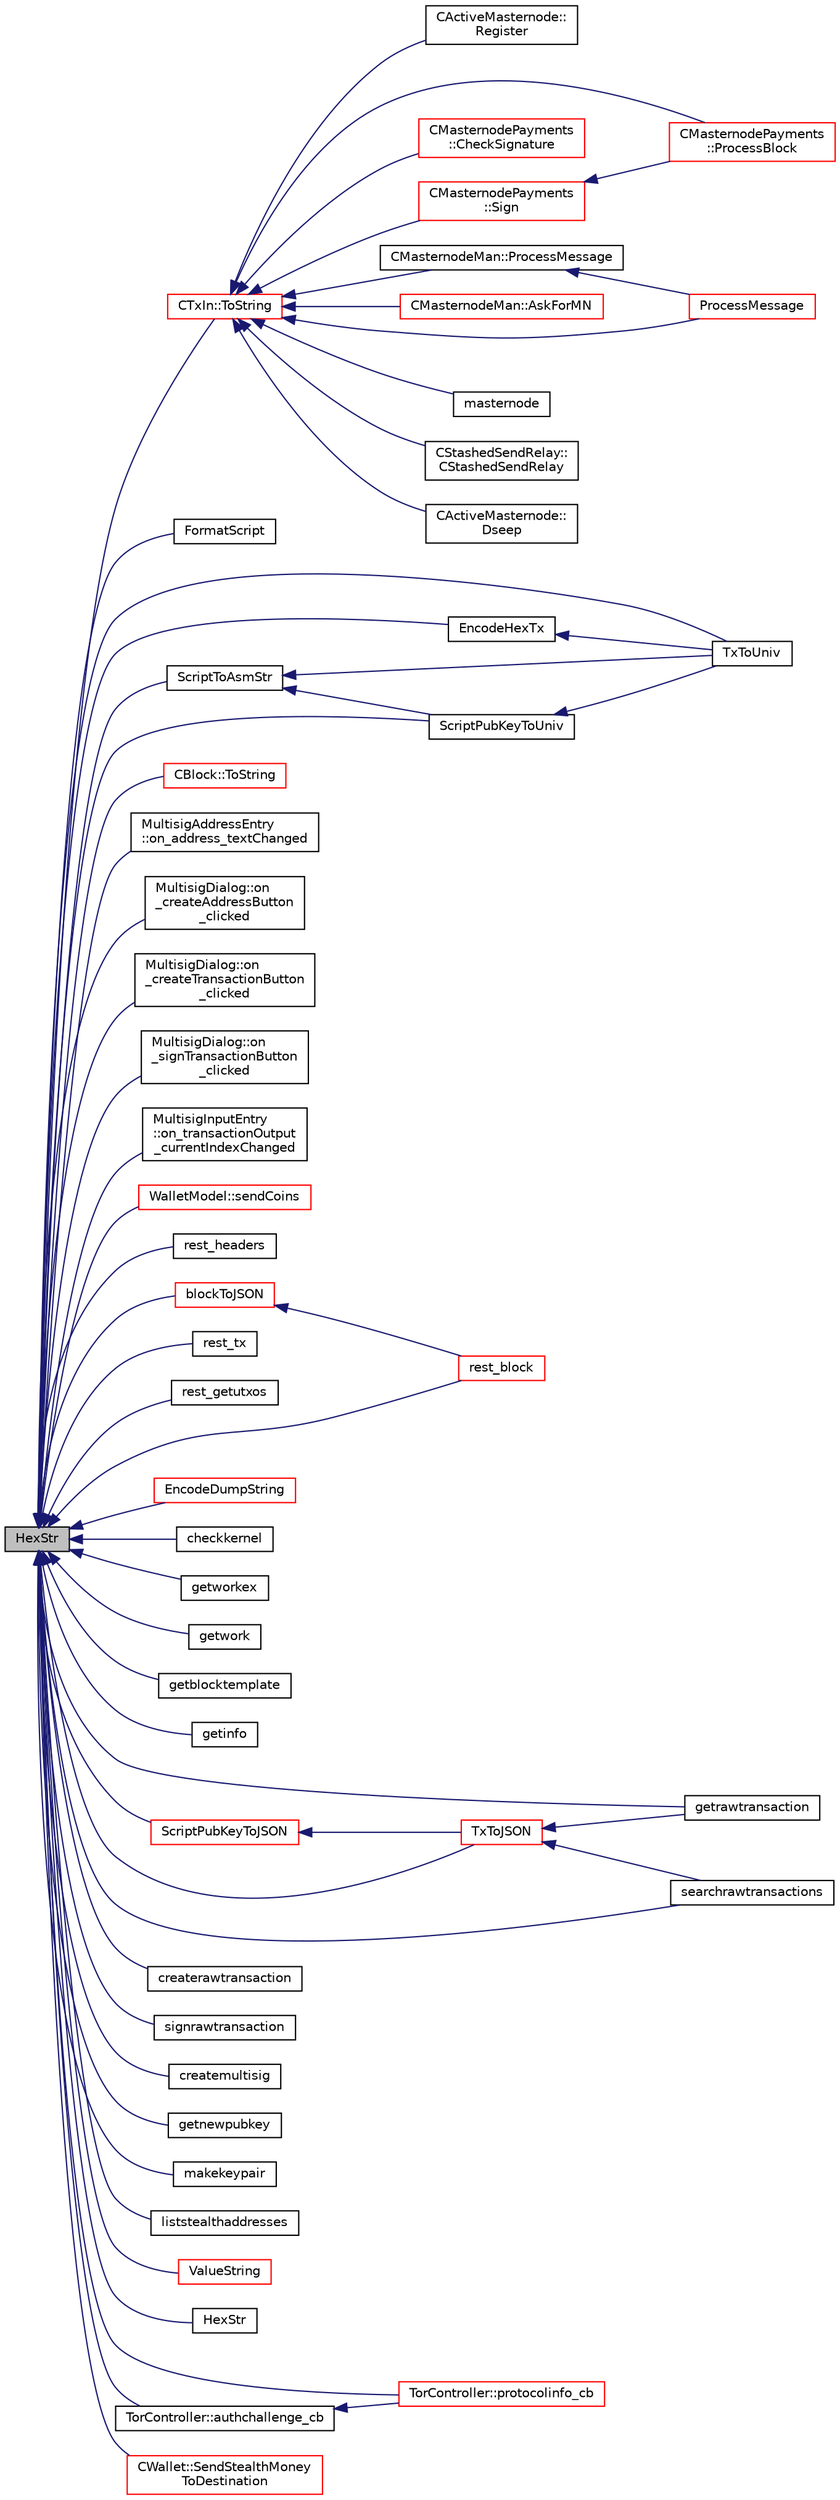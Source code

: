 digraph "HexStr"
{
  edge [fontname="Helvetica",fontsize="10",labelfontname="Helvetica",labelfontsize="10"];
  node [fontname="Helvetica",fontsize="10",shape=record];
  rankdir="LR";
  Node4615 [label="HexStr",height=0.2,width=0.4,color="black", fillcolor="grey75", style="filled", fontcolor="black"];
  Node4615 -> Node4616 [dir="back",color="midnightblue",fontsize="10",style="solid",fontname="Helvetica"];
  Node4616 [label="CTxIn::ToString",height=0.2,width=0.4,color="red", fillcolor="white", style="filled",URL="$de/da8/class_c_tx_in.html#a9f3dcba8a979ca7007448f8ad1d3c4c1"];
  Node4616 -> Node4617 [dir="back",color="midnightblue",fontsize="10",style="solid",fontname="Helvetica"];
  Node4617 [label="CActiveMasternode::\lDseep",height=0.2,width=0.4,color="black", fillcolor="white", style="filled",URL="$d9/d29/class_c_active_masternode.html#aa14a1a9611f6b73cc3e860cda75de88c"];
  Node4616 -> Node4618 [dir="back",color="midnightblue",fontsize="10",style="solid",fontname="Helvetica"];
  Node4618 [label="CActiveMasternode::\lRegister",height=0.2,width=0.4,color="black", fillcolor="white", style="filled",URL="$d9/d29/class_c_active_masternode.html#a1fd28a721112cda22fe2f9e1045cf397",tooltip="Register any Masternode. "];
  Node4616 -> Node4619 [dir="back",color="midnightblue",fontsize="10",style="solid",fontname="Helvetica"];
  Node4619 [label="ProcessMessage",height=0.2,width=0.4,color="red", fillcolor="white", style="filled",URL="$df/d0a/main_8cpp.html#a8ba92b1a4bce3c835e887a9073d17d8e"];
  Node4616 -> Node4634 [dir="back",color="midnightblue",fontsize="10",style="solid",fontname="Helvetica"];
  Node4634 [label="CMasternodePayments\l::CheckSignature",height=0.2,width=0.4,color="red", fillcolor="white", style="filled",URL="$dc/d9a/class_c_masternode_payments.html#a2ca2af0178969784235c7917b226af32"];
  Node4616 -> Node4637 [dir="back",color="midnightblue",fontsize="10",style="solid",fontname="Helvetica"];
  Node4637 [label="CMasternodePayments\l::Sign",height=0.2,width=0.4,color="red", fillcolor="white", style="filled",URL="$dc/d9a/class_c_masternode_payments.html#a7d04afdf936b8de605ab6f478c7fad51"];
  Node4637 -> Node4638 [dir="back",color="midnightblue",fontsize="10",style="solid",fontname="Helvetica"];
  Node4638 [label="CMasternodePayments\l::ProcessBlock",height=0.2,width=0.4,color="red", fillcolor="white", style="filled",URL="$dc/d9a/class_c_masternode_payments.html#aa23dfbc148f10f601e9771bfcffea441"];
  Node4616 -> Node4638 [dir="back",color="midnightblue",fontsize="10",style="solid",fontname="Helvetica"];
  Node4616 -> Node4649 [dir="back",color="midnightblue",fontsize="10",style="solid",fontname="Helvetica"];
  Node4649 [label="CMasternodeMan::AskForMN",height=0.2,width=0.4,color="red", fillcolor="white", style="filled",URL="$dc/d6b/class_c_masternode_man.html#ae4de44493ba42d53b9c3e7fba18c0f09",tooltip="Ask (source) node for mnb. "];
  Node4616 -> Node4652 [dir="back",color="midnightblue",fontsize="10",style="solid",fontname="Helvetica"];
  Node4652 [label="CMasternodeMan::ProcessMessage",height=0.2,width=0.4,color="black", fillcolor="white", style="filled",URL="$dc/d6b/class_c_masternode_man.html#ae3e5d263cebdcd932eca49caeadce9aa"];
  Node4652 -> Node4619 [dir="back",color="midnightblue",fontsize="10",style="solid",fontname="Helvetica"];
  Node4616 -> Node4633 [dir="back",color="midnightblue",fontsize="10",style="solid",fontname="Helvetica"];
  Node4633 [label="masternode",height=0.2,width=0.4,color="black", fillcolor="white", style="filled",URL="$d5/d6b/rpcstashedsend_8cpp.html#a30609e443aeb47c29ed0878d16b1b5e1"];
  Node4616 -> Node4653 [dir="back",color="midnightblue",fontsize="10",style="solid",fontname="Helvetica"];
  Node4653 [label="CStashedSendRelay::\lCStashedSendRelay",height=0.2,width=0.4,color="black", fillcolor="white", style="filled",URL="$d2/d25/class_c_stashed_send_relay.html#ac4f08ff3af1c8730a259abe6dc0972f5"];
  Node4615 -> Node4669 [dir="back",color="midnightblue",fontsize="10",style="solid",fontname="Helvetica"];
  Node4669 [label="FormatScript",height=0.2,width=0.4,color="black", fillcolor="white", style="filled",URL="$d5/d2e/core__write_8cpp.html#abeb7405bc4dc9fcf98f3659b2e73d514"];
  Node4615 -> Node4670 [dir="back",color="midnightblue",fontsize="10",style="solid",fontname="Helvetica"];
  Node4670 [label="ScriptToAsmStr",height=0.2,width=0.4,color="black", fillcolor="white", style="filled",URL="$d5/d2e/core__write_8cpp.html#a97f55ea967c54b81091af210145b128b",tooltip="Create the assembly string representation of a CScript object. "];
  Node4670 -> Node4671 [dir="back",color="midnightblue",fontsize="10",style="solid",fontname="Helvetica"];
  Node4671 [label="ScriptPubKeyToUniv",height=0.2,width=0.4,color="black", fillcolor="white", style="filled",URL="$d5/d2e/core__write_8cpp.html#a4a51bf7268adbdcd58e7af445ea4db61"];
  Node4671 -> Node4672 [dir="back",color="midnightblue",fontsize="10",style="solid",fontname="Helvetica"];
  Node4672 [label="TxToUniv",height=0.2,width=0.4,color="black", fillcolor="white", style="filled",URL="$d5/d2e/core__write_8cpp.html#aeb901ca565e3df0e3bc0c9863ad8f53a"];
  Node4670 -> Node4672 [dir="back",color="midnightblue",fontsize="10",style="solid",fontname="Helvetica"];
  Node4615 -> Node4673 [dir="back",color="midnightblue",fontsize="10",style="solid",fontname="Helvetica"];
  Node4673 [label="EncodeHexTx",height=0.2,width=0.4,color="black", fillcolor="white", style="filled",URL="$d5/d2e/core__write_8cpp.html#a51e0d5cf0f9f9801b079ce84c52ddd53"];
  Node4673 -> Node4672 [dir="back",color="midnightblue",fontsize="10",style="solid",fontname="Helvetica"];
  Node4615 -> Node4671 [dir="back",color="midnightblue",fontsize="10",style="solid",fontname="Helvetica"];
  Node4615 -> Node4672 [dir="back",color="midnightblue",fontsize="10",style="solid",fontname="Helvetica"];
  Node4615 -> Node4674 [dir="back",color="midnightblue",fontsize="10",style="solid",fontname="Helvetica"];
  Node4674 [label="CBlock::ToString",height=0.2,width=0.4,color="red", fillcolor="white", style="filled",URL="$d3/d51/class_c_block.html#a0e8a98f10831c00ae76b3a831c4804e5"];
  Node4615 -> Node4675 [dir="back",color="midnightblue",fontsize="10",style="solid",fontname="Helvetica"];
  Node4675 [label="MultisigAddressEntry\l::on_address_textChanged",height=0.2,width=0.4,color="black", fillcolor="white", style="filled",URL="$da/d39/class_multisig_address_entry.html#a0a0e76713ced1bab5e59dd81546a7de8"];
  Node4615 -> Node4676 [dir="back",color="midnightblue",fontsize="10",style="solid",fontname="Helvetica"];
  Node4676 [label="MultisigDialog::on\l_createAddressButton\l_clicked",height=0.2,width=0.4,color="black", fillcolor="white", style="filled",URL="$d4/df4/class_multisig_dialog.html#a99a1605980d9bf0a4c2426ead61aa15a"];
  Node4615 -> Node4677 [dir="back",color="midnightblue",fontsize="10",style="solid",fontname="Helvetica"];
  Node4677 [label="MultisigDialog::on\l_createTransactionButton\l_clicked",height=0.2,width=0.4,color="black", fillcolor="white", style="filled",URL="$d4/df4/class_multisig_dialog.html#a172ad3ad87e2e756aae8e93e5febb855"];
  Node4615 -> Node4678 [dir="back",color="midnightblue",fontsize="10",style="solid",fontname="Helvetica"];
  Node4678 [label="MultisigDialog::on\l_signTransactionButton\l_clicked",height=0.2,width=0.4,color="black", fillcolor="white", style="filled",URL="$d4/df4/class_multisig_dialog.html#ad277ce76887dfbbec511486d3c1d2bc4"];
  Node4615 -> Node4679 [dir="back",color="midnightblue",fontsize="10",style="solid",fontname="Helvetica"];
  Node4679 [label="MultisigInputEntry\l::on_transactionOutput\l_currentIndexChanged",height=0.2,width=0.4,color="black", fillcolor="white", style="filled",URL="$d9/d3d/class_multisig_input_entry.html#a122ee9305bd98ccb311698169be45941"];
  Node4615 -> Node4680 [dir="back",color="midnightblue",fontsize="10",style="solid",fontname="Helvetica"];
  Node4680 [label="WalletModel::sendCoins",height=0.2,width=0.4,color="red", fillcolor="white", style="filled",URL="$d4/d27/class_wallet_model.html#a053fb3ff2b8b0347f83e6bb591126746"];
  Node4615 -> Node4683 [dir="back",color="midnightblue",fontsize="10",style="solid",fontname="Helvetica"];
  Node4683 [label="rest_headers",height=0.2,width=0.4,color="black", fillcolor="white", style="filled",URL="$d8/d04/rest_8cpp.html#a6155083969f391810ef103732f50793a"];
  Node4615 -> Node4684 [dir="back",color="midnightblue",fontsize="10",style="solid",fontname="Helvetica"];
  Node4684 [label="rest_block",height=0.2,width=0.4,color="red", fillcolor="white", style="filled",URL="$d8/d04/rest_8cpp.html#a99e4aae76e1b90f996cf7c24b5281464"];
  Node4615 -> Node4687 [dir="back",color="midnightblue",fontsize="10",style="solid",fontname="Helvetica"];
  Node4687 [label="rest_tx",height=0.2,width=0.4,color="black", fillcolor="white", style="filled",URL="$d8/d04/rest_8cpp.html#a6a40ed64db0199226195920c9e92ac33"];
  Node4615 -> Node4688 [dir="back",color="midnightblue",fontsize="10",style="solid",fontname="Helvetica"];
  Node4688 [label="rest_getutxos",height=0.2,width=0.4,color="black", fillcolor="white", style="filled",URL="$d8/d04/rest_8cpp.html#a1e87e488337475c6260de93cbf181b31"];
  Node4615 -> Node4689 [dir="back",color="midnightblue",fontsize="10",style="solid",fontname="Helvetica"];
  Node4689 [label="blockToJSON",height=0.2,width=0.4,color="red", fillcolor="white", style="filled",URL="$d0/d47/rpcblockchain_8cpp.html#a414df5de934bac4418f19c9293f63dad"];
  Node4689 -> Node4684 [dir="back",color="midnightblue",fontsize="10",style="solid",fontname="Helvetica"];
  Node4615 -> Node4693 [dir="back",color="midnightblue",fontsize="10",style="solid",fontname="Helvetica"];
  Node4693 [label="EncodeDumpString",height=0.2,width=0.4,color="red", fillcolor="white", style="filled",URL="$dc/dbf/rpcdump_8cpp.html#a6cd1bf37c3deb795c043096acb2b87e7"];
  Node4615 -> Node4695 [dir="back",color="midnightblue",fontsize="10",style="solid",fontname="Helvetica"];
  Node4695 [label="checkkernel",height=0.2,width=0.4,color="black", fillcolor="white", style="filled",URL="$d4/ddd/rpcmining_8cpp.html#a36ee2284a7252841b8a62a9531b6acbc"];
  Node4615 -> Node4644 [dir="back",color="midnightblue",fontsize="10",style="solid",fontname="Helvetica"];
  Node4644 [label="getworkex",height=0.2,width=0.4,color="black", fillcolor="white", style="filled",URL="$d4/ddd/rpcmining_8cpp.html#aa40f86dc468a3f2ef4a3bba99e20a069"];
  Node4615 -> Node4645 [dir="back",color="midnightblue",fontsize="10",style="solid",fontname="Helvetica"];
  Node4645 [label="getwork",height=0.2,width=0.4,color="black", fillcolor="white", style="filled",URL="$d4/ddd/rpcmining_8cpp.html#a356be62c93d38267a7da9e1cb644d547"];
  Node4615 -> Node4696 [dir="back",color="midnightblue",fontsize="10",style="solid",fontname="Helvetica"];
  Node4696 [label="getblocktemplate",height=0.2,width=0.4,color="black", fillcolor="white", style="filled",URL="$d4/ddd/rpcmining_8cpp.html#a27347eecedd59156c914fcb5ce488f9a"];
  Node4615 -> Node4697 [dir="back",color="midnightblue",fontsize="10",style="solid",fontname="Helvetica"];
  Node4697 [label="getinfo",height=0.2,width=0.4,color="black", fillcolor="white", style="filled",URL="$db/d48/rpcmisc_8cpp.html#a70335b93783d51e48d276a1e08bd721a"];
  Node4615 -> Node4698 [dir="back",color="midnightblue",fontsize="10",style="solid",fontname="Helvetica"];
  Node4698 [label="ScriptPubKeyToJSON",height=0.2,width=0.4,color="red", fillcolor="white", style="filled",URL="$dc/da8/rpcrawtransaction_8cpp.html#acb6efc0d76394e3858fe7451148069c2"];
  Node4698 -> Node4699 [dir="back",color="midnightblue",fontsize="10",style="solid",fontname="Helvetica"];
  Node4699 [label="TxToJSON",height=0.2,width=0.4,color="red", fillcolor="white", style="filled",URL="$dc/da8/rpcrawtransaction_8cpp.html#a366b04dae2aae86eee356cc85d759268"];
  Node4699 -> Node4700 [dir="back",color="midnightblue",fontsize="10",style="solid",fontname="Helvetica"];
  Node4700 [label="getrawtransaction",height=0.2,width=0.4,color="black", fillcolor="white", style="filled",URL="$dc/da8/rpcrawtransaction_8cpp.html#a12e1b8a05d99d1544e5343c2282cc55a"];
  Node4699 -> Node4702 [dir="back",color="midnightblue",fontsize="10",style="solid",fontname="Helvetica"];
  Node4702 [label="searchrawtransactions",height=0.2,width=0.4,color="black", fillcolor="white", style="filled",URL="$dc/da8/rpcrawtransaction_8cpp.html#ae119520f4c7a75fcaf31fbfaf8dff482"];
  Node4615 -> Node4699 [dir="back",color="midnightblue",fontsize="10",style="solid",fontname="Helvetica"];
  Node4615 -> Node4700 [dir="back",color="midnightblue",fontsize="10",style="solid",fontname="Helvetica"];
  Node4615 -> Node4704 [dir="back",color="midnightblue",fontsize="10",style="solid",fontname="Helvetica"];
  Node4704 [label="createrawtransaction",height=0.2,width=0.4,color="black", fillcolor="white", style="filled",URL="$dc/da8/rpcrawtransaction_8cpp.html#a7924d2aa3d68d890b82773445e0d949e"];
  Node4615 -> Node4705 [dir="back",color="midnightblue",fontsize="10",style="solid",fontname="Helvetica"];
  Node4705 [label="signrawtransaction",height=0.2,width=0.4,color="black", fillcolor="white", style="filled",URL="$dc/da8/rpcrawtransaction_8cpp.html#aa0d151e35c0ad5ec82df451a833aeadb"];
  Node4615 -> Node4702 [dir="back",color="midnightblue",fontsize="10",style="solid",fontname="Helvetica"];
  Node4615 -> Node4706 [dir="back",color="midnightblue",fontsize="10",style="solid",fontname="Helvetica"];
  Node4706 [label="createmultisig",height=0.2,width=0.4,color="black", fillcolor="white", style="filled",URL="$df/d1d/rpcwallet_8cpp.html#a10f145bcadd06025abb3b065e2fa7a84"];
  Node4615 -> Node4707 [dir="back",color="midnightblue",fontsize="10",style="solid",fontname="Helvetica"];
  Node4707 [label="getnewpubkey",height=0.2,width=0.4,color="black", fillcolor="white", style="filled",URL="$df/d1d/rpcwallet_8cpp.html#a3f3bb4d519074126a20dd609a6886a72"];
  Node4615 -> Node4708 [dir="back",color="midnightblue",fontsize="10",style="solid",fontname="Helvetica"];
  Node4708 [label="makekeypair",height=0.2,width=0.4,color="black", fillcolor="white", style="filled",URL="$df/d1d/rpcwallet_8cpp.html#a99fe5f539a487e6da84f74ac47ae5ba6"];
  Node4615 -> Node4709 [dir="back",color="midnightblue",fontsize="10",style="solid",fontname="Helvetica"];
  Node4709 [label="liststealthaddresses",height=0.2,width=0.4,color="black", fillcolor="white", style="filled",URL="$df/d1d/rpcwallet_8cpp.html#a122c17b0d58ddd7ba5a7471d0089c1b9"];
  Node4615 -> Node4710 [dir="back",color="midnightblue",fontsize="10",style="solid",fontname="Helvetica"];
  Node4710 [label="ValueString",height=0.2,width=0.4,color="red", fillcolor="white", style="filled",URL="$de/d7f/script_8h.html#ab545c0a3638ba9151370e91fac78f48d"];
  Node4615 -> Node4713 [dir="back",color="midnightblue",fontsize="10",style="solid",fontname="Helvetica"];
  Node4713 [label="HexStr",height=0.2,width=0.4,color="black", fillcolor="white", style="filled",URL="$d8/d3c/util_8h.html#a7efe75f50ba1dbd0183952dd42146a92"];
  Node4615 -> Node4714 [dir="back",color="midnightblue",fontsize="10",style="solid",fontname="Helvetica"];
  Node4714 [label="TorController::authchallenge_cb",height=0.2,width=0.4,color="black", fillcolor="white", style="filled",URL="$da/dd9/class_tor_controller.html#a86f1396b9f242183ffe777e0951eb997",tooltip="Callback for AUTHCHALLENGE result. "];
  Node4714 -> Node4715 [dir="back",color="midnightblue",fontsize="10",style="solid",fontname="Helvetica"];
  Node4715 [label="TorController::protocolinfo_cb",height=0.2,width=0.4,color="red", fillcolor="white", style="filled",URL="$da/dd9/class_tor_controller.html#aee36fcd1cd60d7f4eb007d909894b1c3",tooltip="Callback for PROTOCOLINFO result. "];
  Node4615 -> Node4715 [dir="back",color="midnightblue",fontsize="10",style="solid",fontname="Helvetica"];
  Node4615 -> Node4720 [dir="back",color="midnightblue",fontsize="10",style="solid",fontname="Helvetica"];
  Node4720 [label="CWallet::SendStealthMoney\lToDestination",height=0.2,width=0.4,color="red", fillcolor="white", style="filled",URL="$d2/de5/class_c_wallet.html#afce932bf3aa678046ab75eccff004858"];
}
